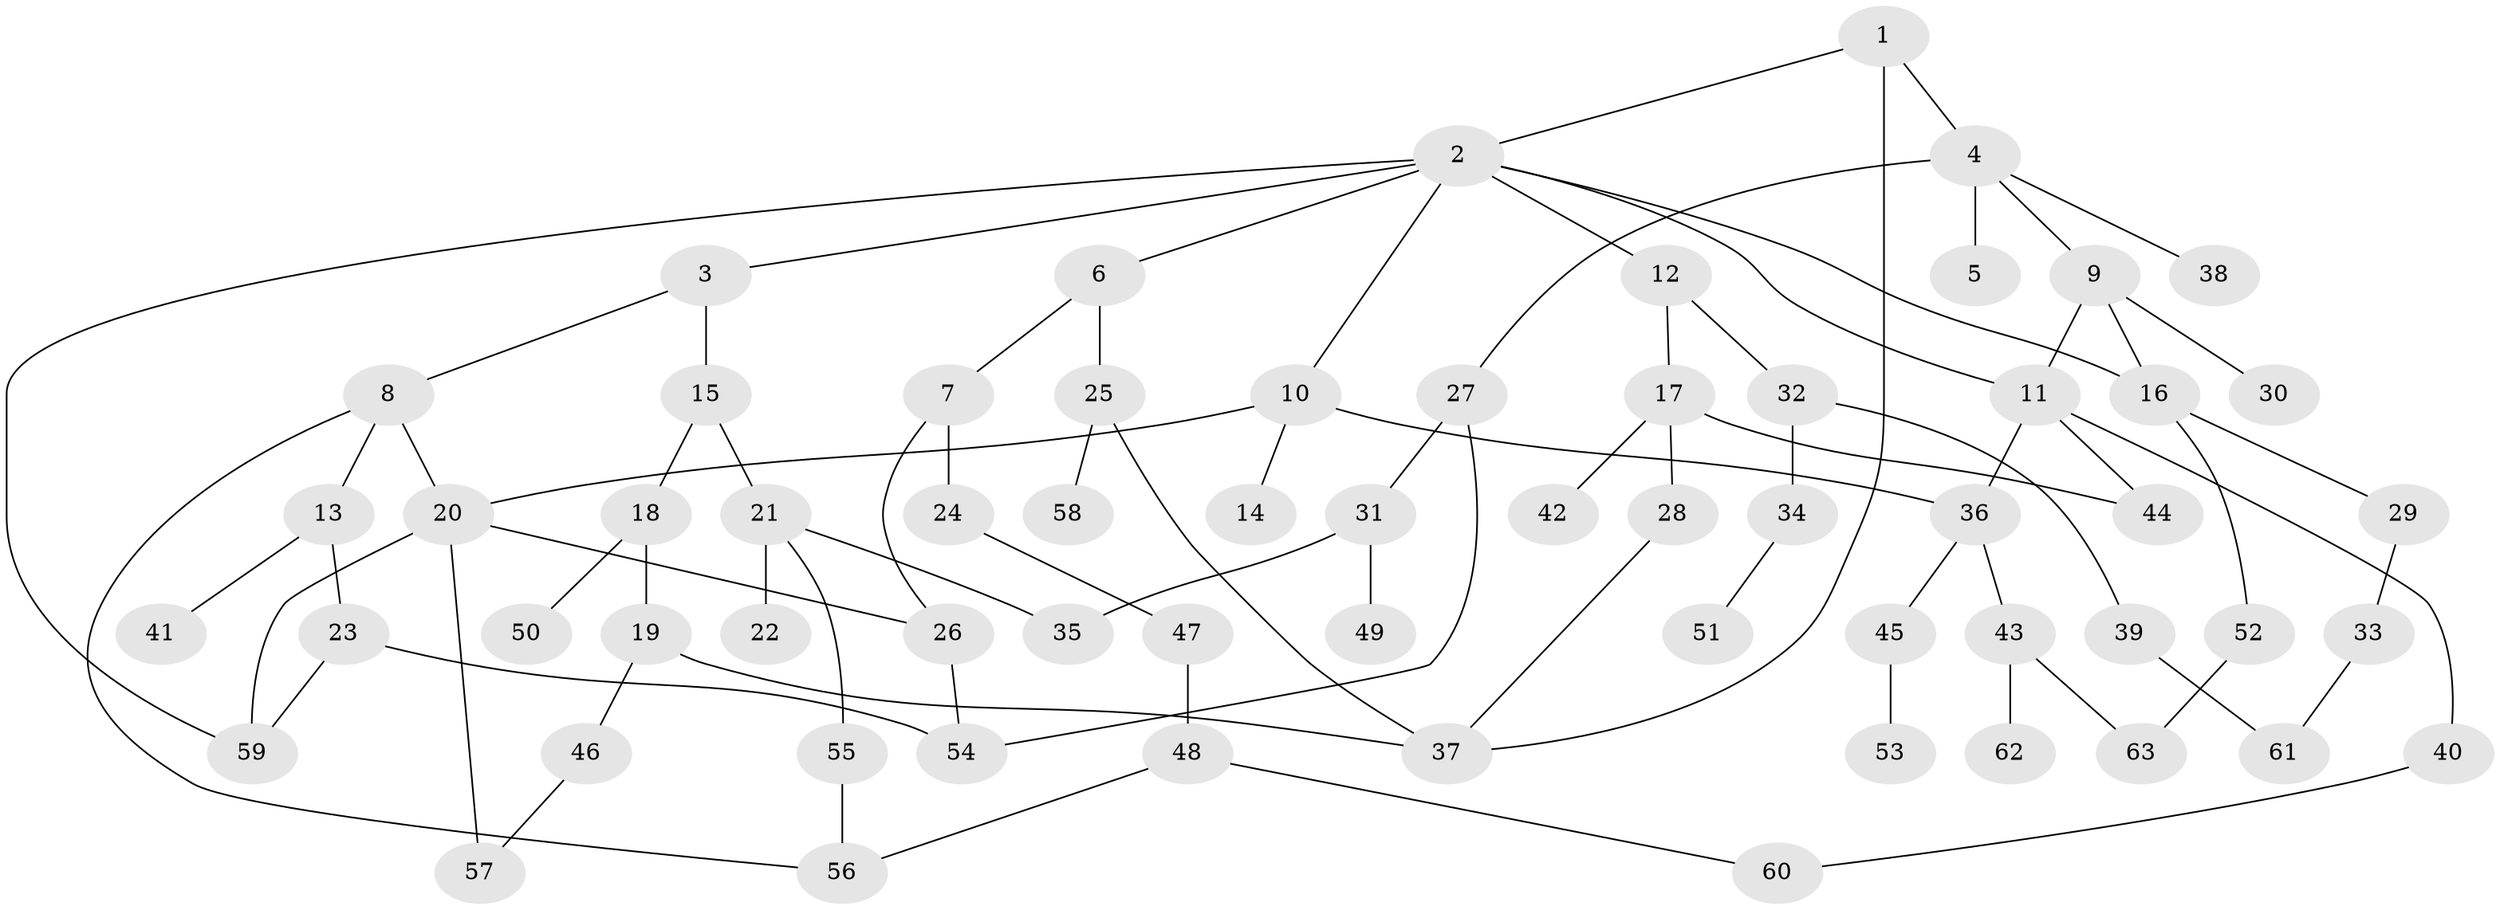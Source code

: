 // Generated by graph-tools (version 1.1) at 2025/01/03/09/25 03:01:06]
// undirected, 63 vertices, 82 edges
graph export_dot {
graph [start="1"]
  node [color=gray90,style=filled];
  1;
  2;
  3;
  4;
  5;
  6;
  7;
  8;
  9;
  10;
  11;
  12;
  13;
  14;
  15;
  16;
  17;
  18;
  19;
  20;
  21;
  22;
  23;
  24;
  25;
  26;
  27;
  28;
  29;
  30;
  31;
  32;
  33;
  34;
  35;
  36;
  37;
  38;
  39;
  40;
  41;
  42;
  43;
  44;
  45;
  46;
  47;
  48;
  49;
  50;
  51;
  52;
  53;
  54;
  55;
  56;
  57;
  58;
  59;
  60;
  61;
  62;
  63;
  1 -- 2;
  1 -- 4;
  1 -- 37;
  2 -- 3;
  2 -- 6;
  2 -- 10;
  2 -- 11;
  2 -- 12;
  2 -- 59;
  2 -- 16;
  3 -- 8;
  3 -- 15;
  4 -- 5;
  4 -- 9;
  4 -- 27;
  4 -- 38;
  6 -- 7;
  6 -- 25;
  7 -- 24;
  7 -- 26;
  8 -- 13;
  8 -- 56;
  8 -- 20;
  9 -- 16;
  9 -- 30;
  9 -- 11;
  10 -- 14;
  10 -- 20;
  10 -- 36;
  11 -- 36;
  11 -- 40;
  11 -- 44;
  12 -- 17;
  12 -- 32;
  13 -- 23;
  13 -- 41;
  15 -- 18;
  15 -- 21;
  16 -- 29;
  16 -- 52;
  17 -- 28;
  17 -- 42;
  17 -- 44;
  18 -- 19;
  18 -- 50;
  19 -- 37;
  19 -- 46;
  20 -- 26;
  20 -- 57;
  20 -- 59;
  21 -- 22;
  21 -- 55;
  21 -- 35;
  23 -- 59;
  23 -- 54;
  24 -- 47;
  25 -- 58;
  25 -- 37;
  26 -- 54;
  27 -- 31;
  27 -- 54;
  28 -- 37;
  29 -- 33;
  31 -- 35;
  31 -- 49;
  32 -- 34;
  32 -- 39;
  33 -- 61;
  34 -- 51;
  36 -- 43;
  36 -- 45;
  39 -- 61;
  40 -- 60;
  43 -- 62;
  43 -- 63;
  45 -- 53;
  46 -- 57;
  47 -- 48;
  48 -- 60;
  48 -- 56;
  52 -- 63;
  55 -- 56;
}
